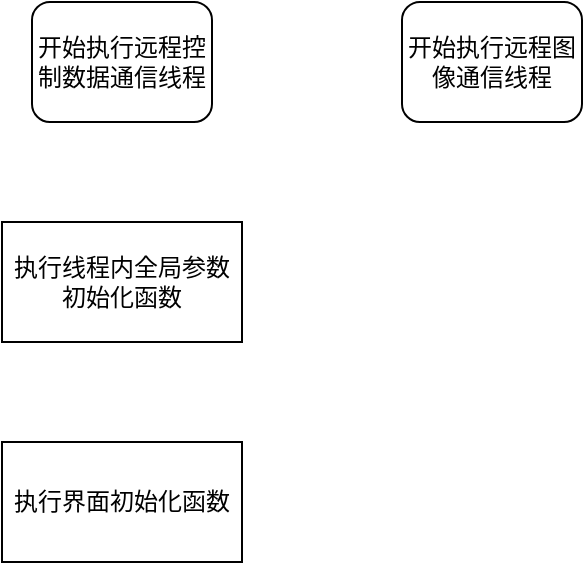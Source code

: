 <mxfile version="26.0.16">
  <diagram name="第 1 页" id="8nEKdzrm3Yq92rFxKecC">
    <mxGraphModel dx="1834" dy="1022" grid="1" gridSize="10" guides="1" tooltips="1" connect="1" arrows="1" fold="1" page="1" pageScale="1" pageWidth="827" pageHeight="1169" math="0" shadow="0">
      <root>
        <mxCell id="0" />
        <mxCell id="1" parent="0" />
        <mxCell id="2E57zu9M5rJDjfoZ4f6W-1" value="开始执行远程控制数据通信线程" style="rounded=1;whiteSpace=wrap;html=1;" vertex="1" parent="1">
          <mxGeometry x="125" y="40" width="90" height="60" as="geometry" />
        </mxCell>
        <mxCell id="2E57zu9M5rJDjfoZ4f6W-2" value="执行线程内全局参数初始化函数" style="rounded=0;whiteSpace=wrap;html=1;" vertex="1" parent="1">
          <mxGeometry x="110" y="150" width="120" height="60" as="geometry" />
        </mxCell>
        <mxCell id="2E57zu9M5rJDjfoZ4f6W-3" value="执行界面初始化函数" style="rounded=0;whiteSpace=wrap;html=1;" vertex="1" parent="1">
          <mxGeometry x="110" y="260" width="120" height="60" as="geometry" />
        </mxCell>
        <mxCell id="2E57zu9M5rJDjfoZ4f6W-4" value="开始执行远程图像通信线程" style="rounded=1;whiteSpace=wrap;html=1;" vertex="1" parent="1">
          <mxGeometry x="310" y="40" width="90" height="60" as="geometry" />
        </mxCell>
      </root>
    </mxGraphModel>
  </diagram>
</mxfile>
